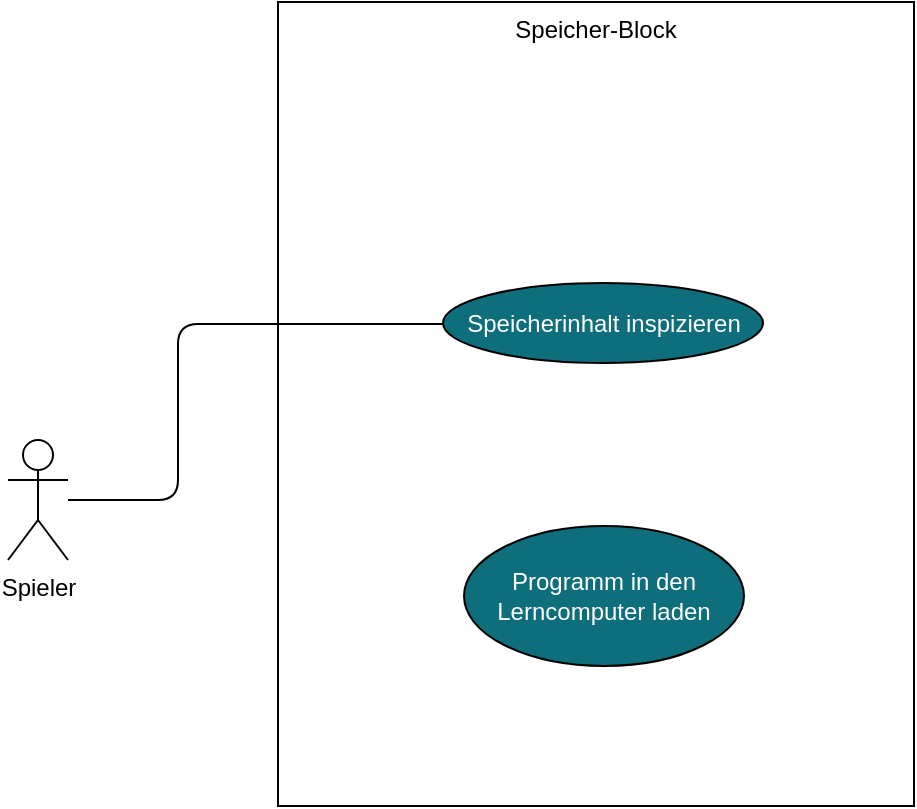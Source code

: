 <mxfile version="22.1.4" type="github">
  <diagram name="Seite-1" id="VoximPgfXESim8kF5o4X">
    <mxGraphModel dx="1009" dy="542" grid="1" gridSize="10" guides="1" tooltips="1" connect="1" arrows="1" fold="1" page="1" pageScale="1" pageWidth="827" pageHeight="1169" math="0" shadow="0">
      <root>
        <mxCell id="0" />
        <mxCell id="1" parent="0" />
        <mxCell id="Ijv35LxQ1c8h_hiRQsC4-1" value="Speicher-Block" style="whiteSpace=wrap;html=1;fillColor=none;verticalAlign=top;" parent="1" vertex="1">
          <mxGeometry x="255" y="148" width="318" height="402" as="geometry" />
        </mxCell>
        <mxCell id="Ijv35LxQ1c8h_hiRQsC4-5" value="Spieler" style="shape=umlActor;verticalLabelPosition=bottom;labelBackgroundColor=#ffffff;verticalAlign=top;html=1;fillColor=none;" parent="1" vertex="1">
          <mxGeometry x="120" y="367" width="30" height="60" as="geometry" />
        </mxCell>
        <mxCell id="Ijv35LxQ1c8h_hiRQsC4-6" value="Speicherinhalt inspizieren" style="ellipse;whiteSpace=wrap;html=1;fillColor=#0e6e7c;fontColor=#FFFFFF;" parent="1" vertex="1">
          <mxGeometry x="337.5" y="288.5" width="160" height="40" as="geometry" />
        </mxCell>
        <mxCell id="Ijv35LxQ1c8h_hiRQsC4-10" style="edgeStyle=orthogonalEdgeStyle;orthogonalLoop=1;jettySize=auto;html=1;endArrow=none;endFill=0;rounded=1;" parent="1" source="Ijv35LxQ1c8h_hiRQsC4-5" target="Ijv35LxQ1c8h_hiRQsC4-6" edge="1">
          <mxGeometry relative="1" as="geometry">
            <Array as="points">
              <mxPoint x="205" y="397" />
              <mxPoint x="205" y="309" />
            </Array>
            <mxPoint x="160" y="407.286" as="sourcePoint" />
            <mxPoint x="347.429" y="230.143" as="targetPoint" />
          </mxGeometry>
        </mxCell>
        <mxCell id="_1cRu_EtYKhJhqwPtkKR-1" value="Programm in den Lerncomputer laden" style="ellipse;whiteSpace=wrap;html=1;fontColor=#FFFFFF;fillColor=#0E6E7C;" vertex="1" parent="1">
          <mxGeometry x="348" y="410" width="140" height="70" as="geometry" />
        </mxCell>
      </root>
    </mxGraphModel>
  </diagram>
</mxfile>
